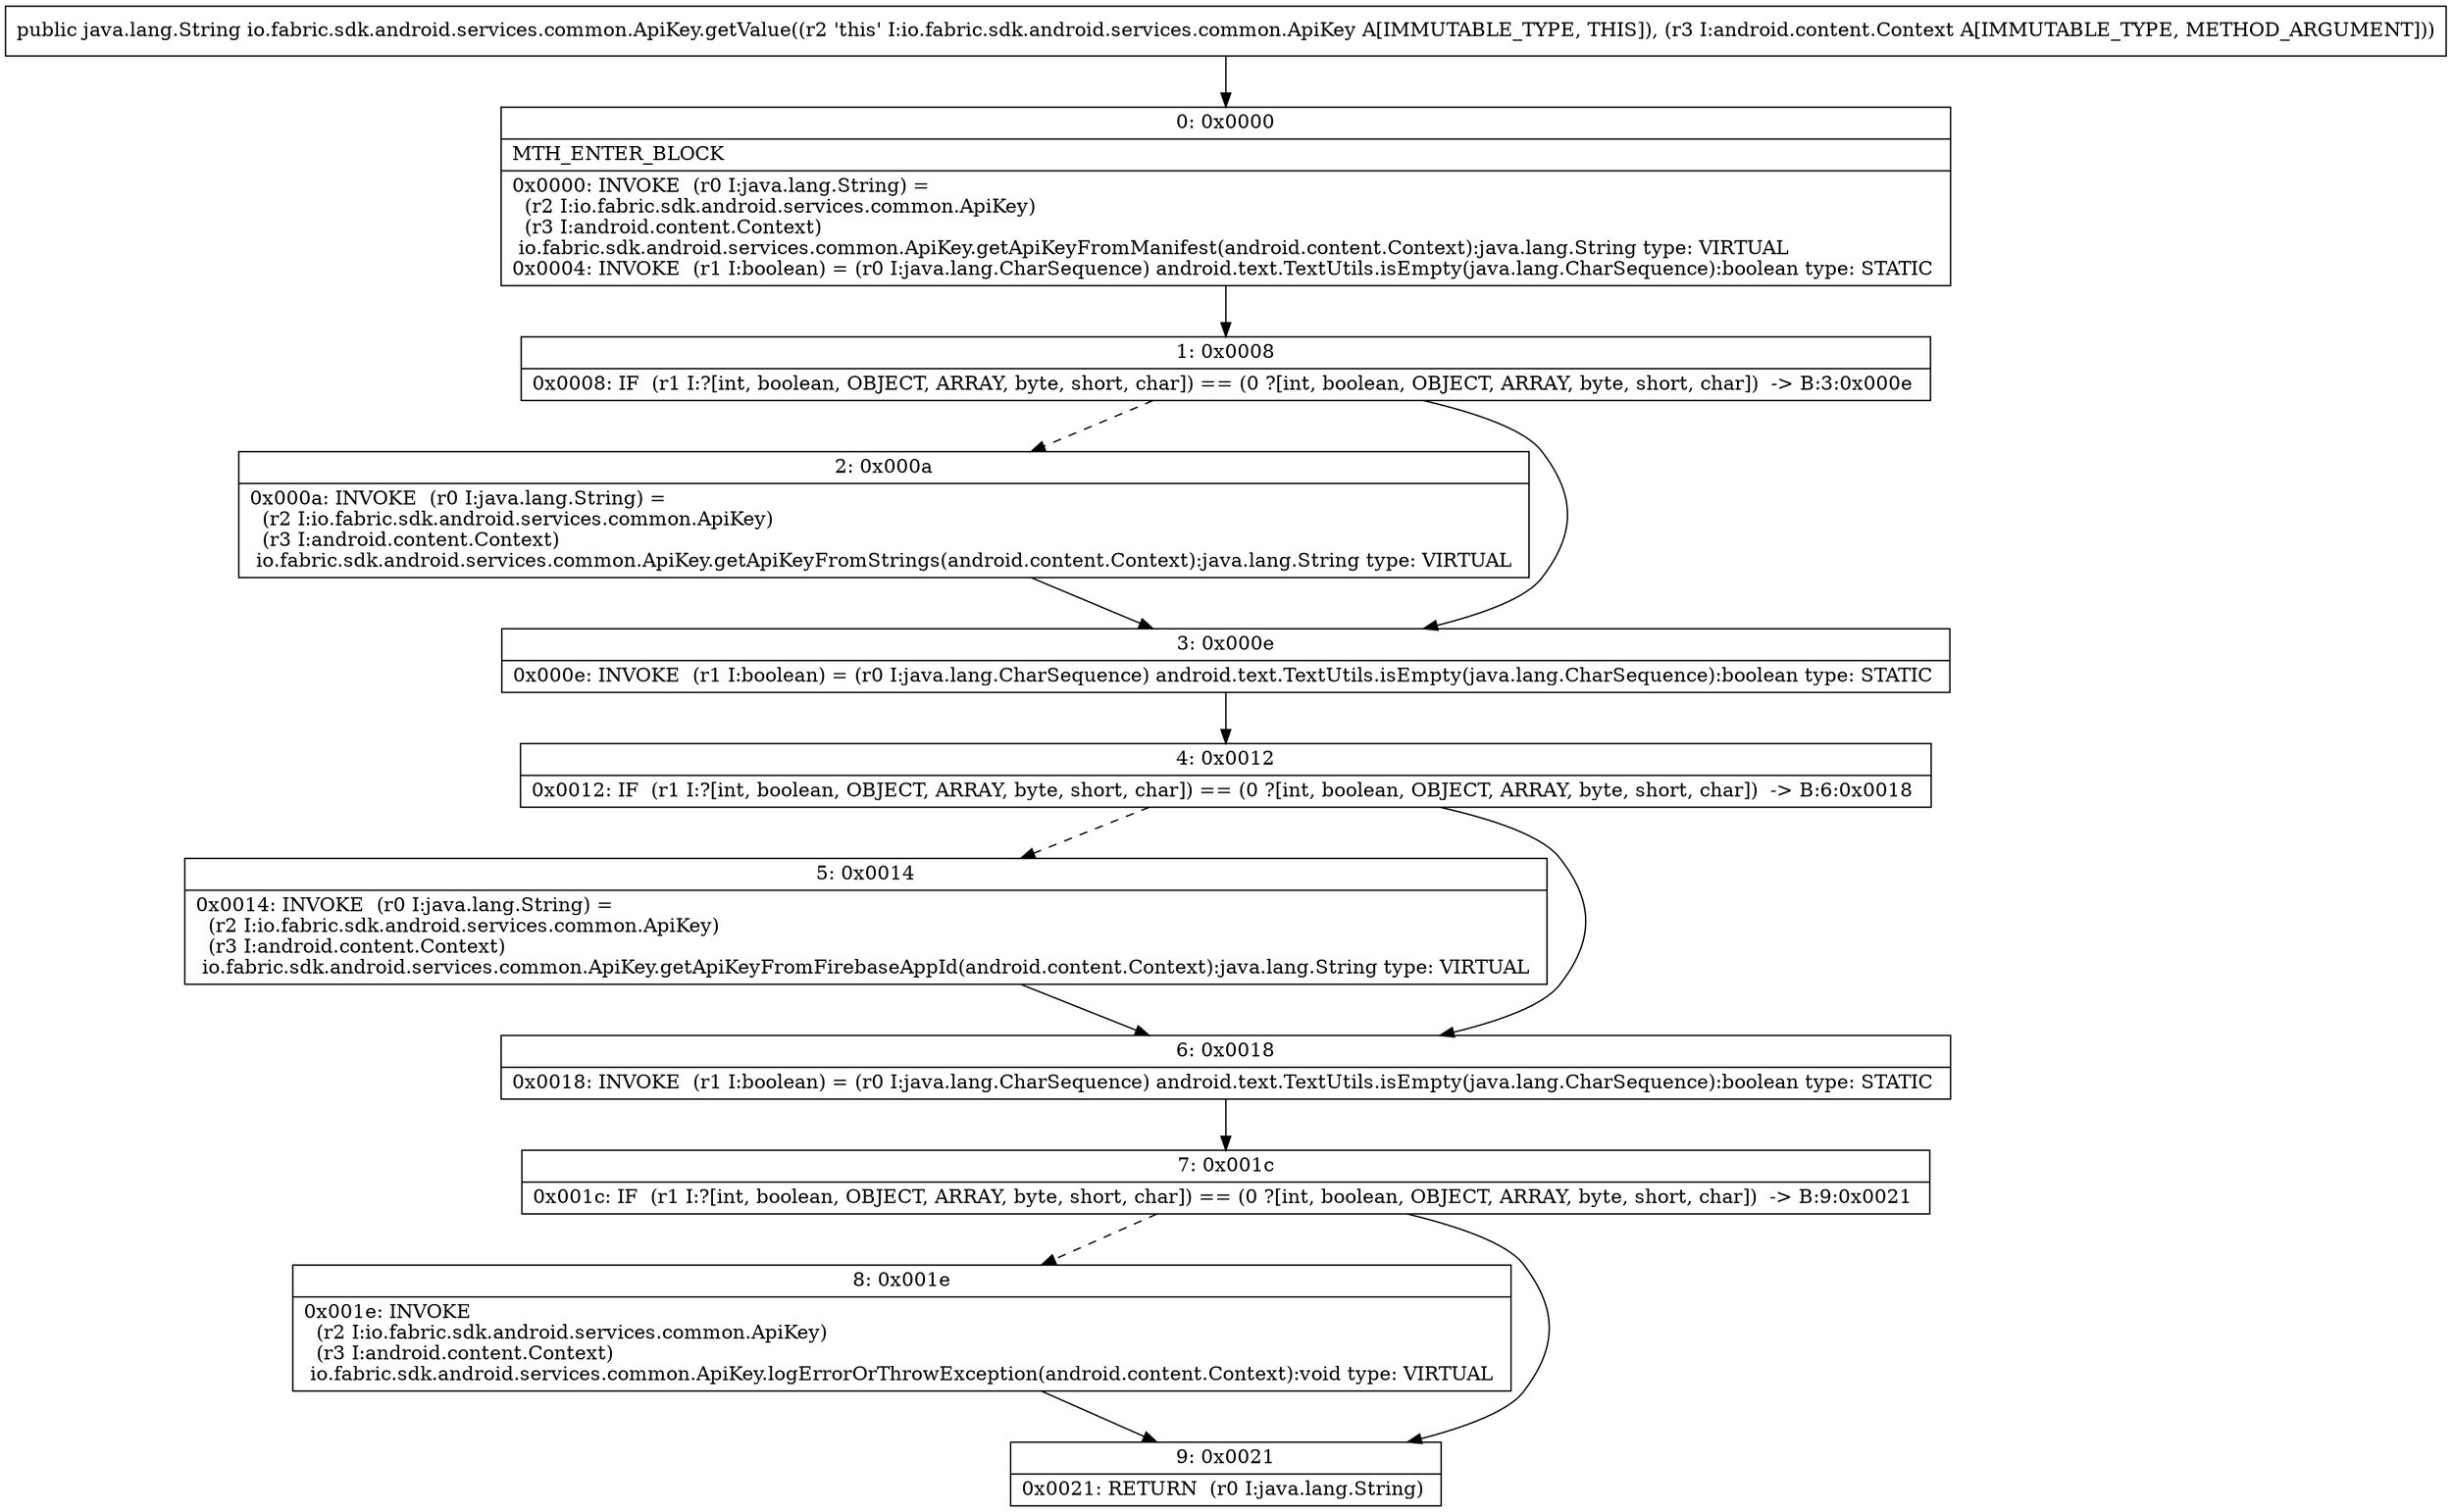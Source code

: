 digraph "CFG forio.fabric.sdk.android.services.common.ApiKey.getValue(Landroid\/content\/Context;)Ljava\/lang\/String;" {
Node_0 [shape=record,label="{0\:\ 0x0000|MTH_ENTER_BLOCK\l|0x0000: INVOKE  (r0 I:java.lang.String) = \l  (r2 I:io.fabric.sdk.android.services.common.ApiKey)\l  (r3 I:android.content.Context)\l io.fabric.sdk.android.services.common.ApiKey.getApiKeyFromManifest(android.content.Context):java.lang.String type: VIRTUAL \l0x0004: INVOKE  (r1 I:boolean) = (r0 I:java.lang.CharSequence) android.text.TextUtils.isEmpty(java.lang.CharSequence):boolean type: STATIC \l}"];
Node_1 [shape=record,label="{1\:\ 0x0008|0x0008: IF  (r1 I:?[int, boolean, OBJECT, ARRAY, byte, short, char]) == (0 ?[int, boolean, OBJECT, ARRAY, byte, short, char])  \-\> B:3:0x000e \l}"];
Node_2 [shape=record,label="{2\:\ 0x000a|0x000a: INVOKE  (r0 I:java.lang.String) = \l  (r2 I:io.fabric.sdk.android.services.common.ApiKey)\l  (r3 I:android.content.Context)\l io.fabric.sdk.android.services.common.ApiKey.getApiKeyFromStrings(android.content.Context):java.lang.String type: VIRTUAL \l}"];
Node_3 [shape=record,label="{3\:\ 0x000e|0x000e: INVOKE  (r1 I:boolean) = (r0 I:java.lang.CharSequence) android.text.TextUtils.isEmpty(java.lang.CharSequence):boolean type: STATIC \l}"];
Node_4 [shape=record,label="{4\:\ 0x0012|0x0012: IF  (r1 I:?[int, boolean, OBJECT, ARRAY, byte, short, char]) == (0 ?[int, boolean, OBJECT, ARRAY, byte, short, char])  \-\> B:6:0x0018 \l}"];
Node_5 [shape=record,label="{5\:\ 0x0014|0x0014: INVOKE  (r0 I:java.lang.String) = \l  (r2 I:io.fabric.sdk.android.services.common.ApiKey)\l  (r3 I:android.content.Context)\l io.fabric.sdk.android.services.common.ApiKey.getApiKeyFromFirebaseAppId(android.content.Context):java.lang.String type: VIRTUAL \l}"];
Node_6 [shape=record,label="{6\:\ 0x0018|0x0018: INVOKE  (r1 I:boolean) = (r0 I:java.lang.CharSequence) android.text.TextUtils.isEmpty(java.lang.CharSequence):boolean type: STATIC \l}"];
Node_7 [shape=record,label="{7\:\ 0x001c|0x001c: IF  (r1 I:?[int, boolean, OBJECT, ARRAY, byte, short, char]) == (0 ?[int, boolean, OBJECT, ARRAY, byte, short, char])  \-\> B:9:0x0021 \l}"];
Node_8 [shape=record,label="{8\:\ 0x001e|0x001e: INVOKE  \l  (r2 I:io.fabric.sdk.android.services.common.ApiKey)\l  (r3 I:android.content.Context)\l io.fabric.sdk.android.services.common.ApiKey.logErrorOrThrowException(android.content.Context):void type: VIRTUAL \l}"];
Node_9 [shape=record,label="{9\:\ 0x0021|0x0021: RETURN  (r0 I:java.lang.String) \l}"];
MethodNode[shape=record,label="{public java.lang.String io.fabric.sdk.android.services.common.ApiKey.getValue((r2 'this' I:io.fabric.sdk.android.services.common.ApiKey A[IMMUTABLE_TYPE, THIS]), (r3 I:android.content.Context A[IMMUTABLE_TYPE, METHOD_ARGUMENT])) }"];
MethodNode -> Node_0;
Node_0 -> Node_1;
Node_1 -> Node_2[style=dashed];
Node_1 -> Node_3;
Node_2 -> Node_3;
Node_3 -> Node_4;
Node_4 -> Node_5[style=dashed];
Node_4 -> Node_6;
Node_5 -> Node_6;
Node_6 -> Node_7;
Node_7 -> Node_8[style=dashed];
Node_7 -> Node_9;
Node_8 -> Node_9;
}

